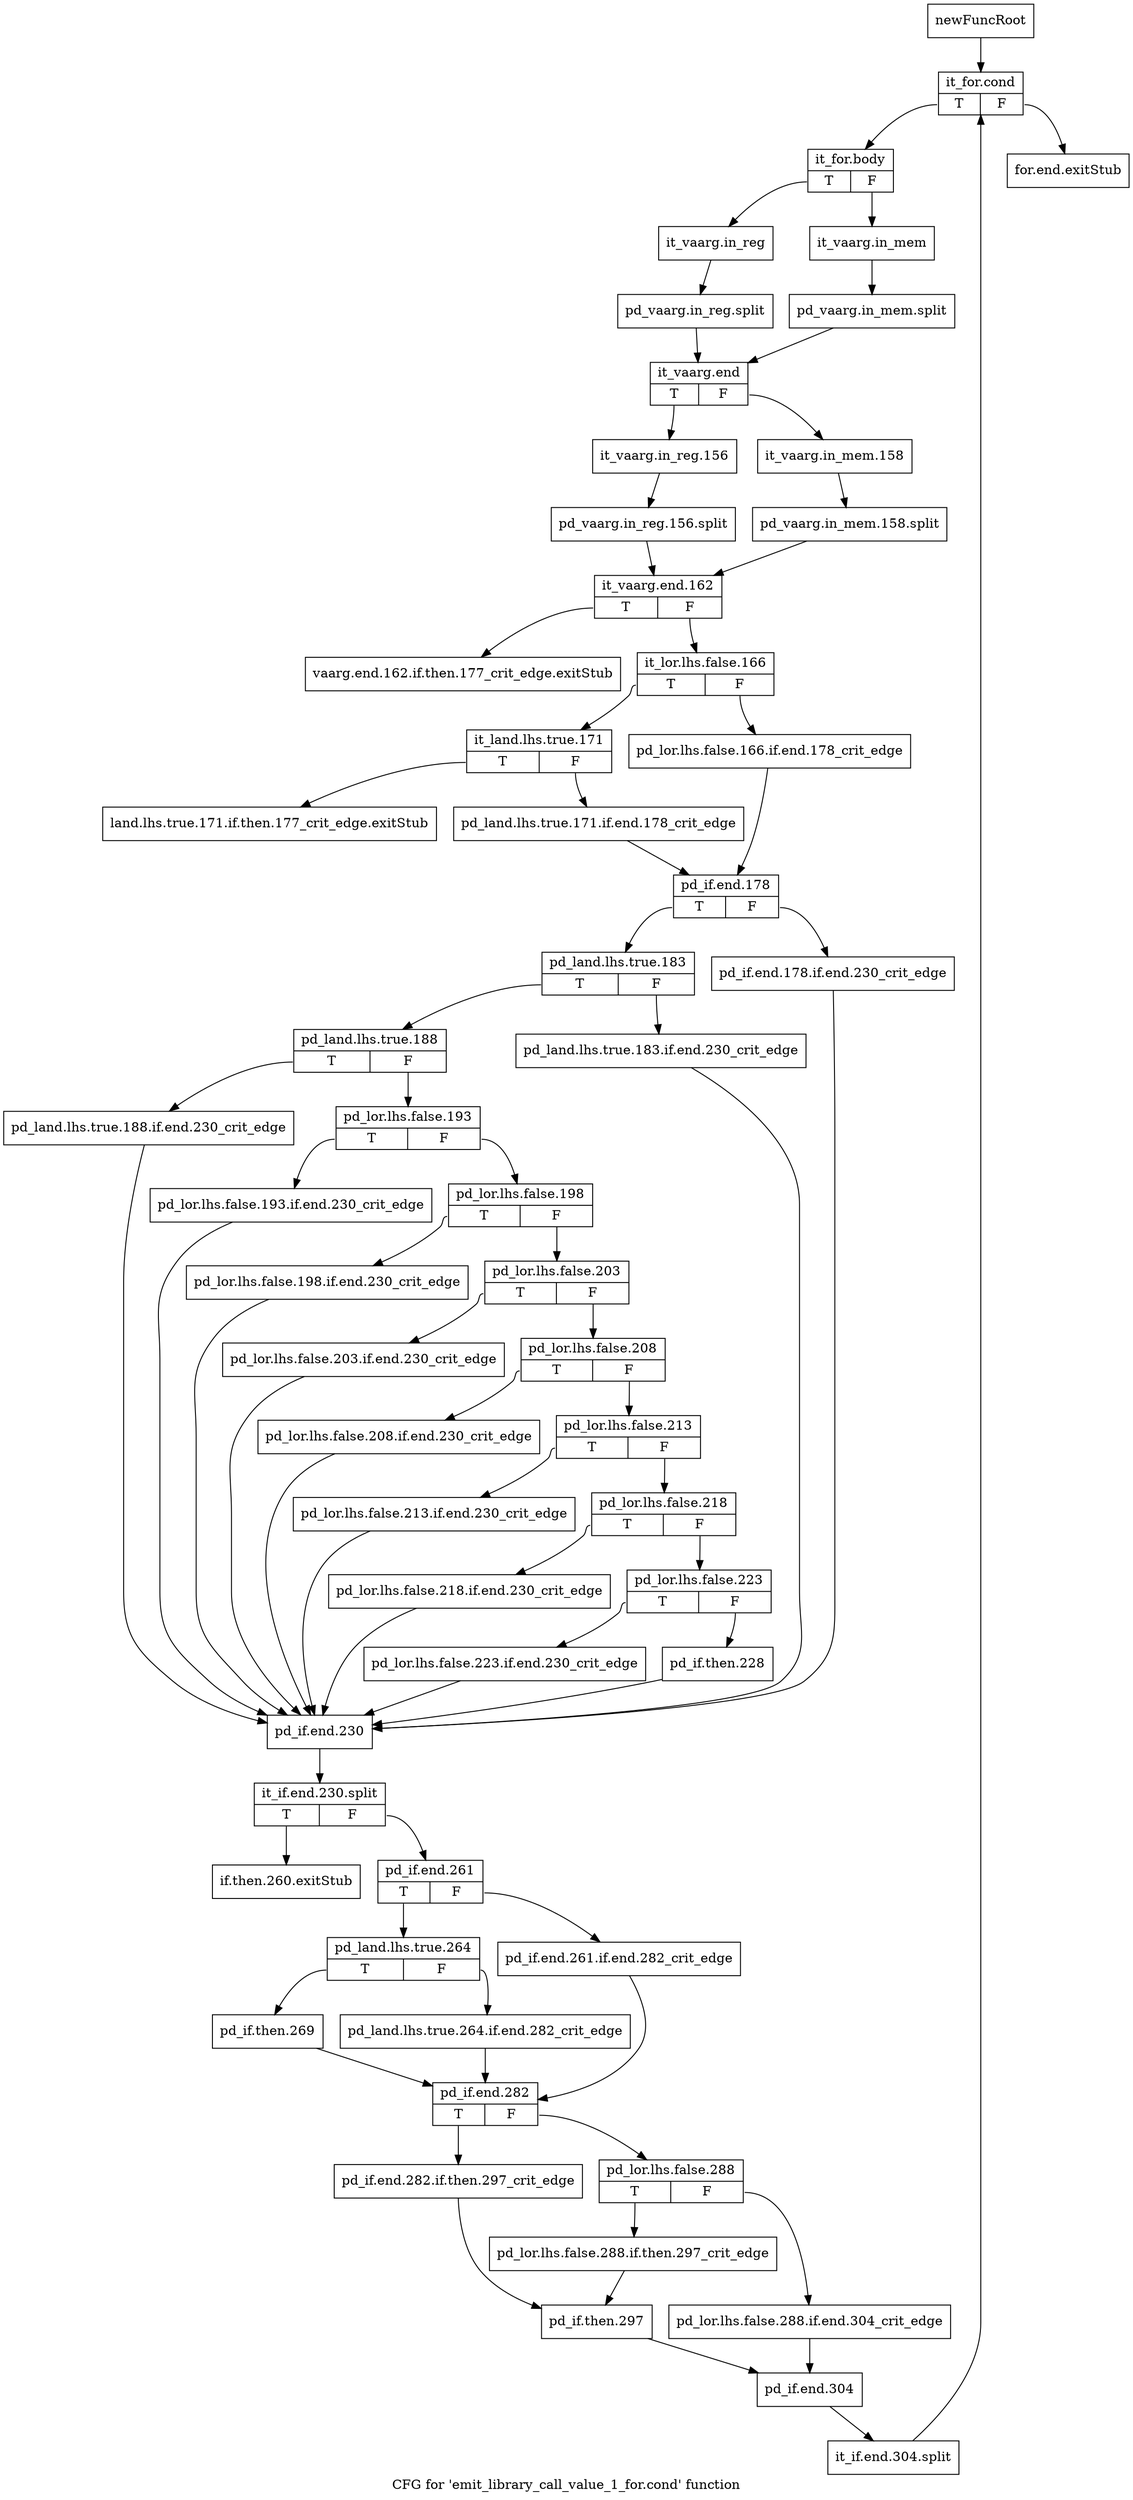 digraph "CFG for 'emit_library_call_value_1_for.cond' function" {
	label="CFG for 'emit_library_call_value_1_for.cond' function";

	Node0x7a87690 [shape=record,label="{newFuncRoot}"];
	Node0x7a87690 -> Node0x7a9c3f0;
	Node0x7a9c2b0 [shape=record,label="{for.end.exitStub}"];
	Node0x7a9c300 [shape=record,label="{vaarg.end.162.if.then.177_crit_edge.exitStub}"];
	Node0x7a9c350 [shape=record,label="{land.lhs.true.171.if.then.177_crit_edge.exitStub}"];
	Node0x7a9c3a0 [shape=record,label="{if.then.260.exitStub}"];
	Node0x7a9c3f0 [shape=record,label="{it_for.cond|{<s0>T|<s1>F}}"];
	Node0x7a9c3f0:s0 -> Node0x7a9c440;
	Node0x7a9c3f0:s1 -> Node0x7a9c2b0;
	Node0x7a9c440 [shape=record,label="{it_for.body|{<s0>T|<s1>F}}"];
	Node0x7a9c440:s0 -> Node0x7a9c4e0;
	Node0x7a9c440:s1 -> Node0x7a9c490;
	Node0x7a9c490 [shape=record,label="{it_vaarg.in_mem}"];
	Node0x7a9c490 -> Node0xf0aa270;
	Node0xf0aa270 [shape=record,label="{pd_vaarg.in_mem.split}"];
	Node0xf0aa270 -> Node0x7a9c530;
	Node0x7a9c4e0 [shape=record,label="{it_vaarg.in_reg}"];
	Node0x7a9c4e0 -> Node0xf0aa400;
	Node0xf0aa400 [shape=record,label="{pd_vaarg.in_reg.split}"];
	Node0xf0aa400 -> Node0x7a9c530;
	Node0x7a9c530 [shape=record,label="{it_vaarg.end|{<s0>T|<s1>F}}"];
	Node0x7a9c530:s0 -> Node0x7a9c5d0;
	Node0x7a9c530:s1 -> Node0x7a9c580;
	Node0x7a9c580 [shape=record,label="{it_vaarg.in_mem.158}"];
	Node0x7a9c580 -> Node0xf09f2d0;
	Node0xf09f2d0 [shape=record,label="{pd_vaarg.in_mem.158.split}"];
	Node0xf09f2d0 -> Node0x7a9c620;
	Node0x7a9c5d0 [shape=record,label="{it_vaarg.in_reg.156}"];
	Node0x7a9c5d0 -> Node0xf1a3c50;
	Node0xf1a3c50 [shape=record,label="{pd_vaarg.in_reg.156.split}"];
	Node0xf1a3c50 -> Node0x7a9c620;
	Node0x7a9c620 [shape=record,label="{it_vaarg.end.162|{<s0>T|<s1>F}}"];
	Node0x7a9c620:s0 -> Node0x7a9c300;
	Node0x7a9c620:s1 -> Node0x7a9c670;
	Node0x7a9c670 [shape=record,label="{it_lor.lhs.false.166|{<s0>T|<s1>F}}"];
	Node0x7a9c670:s0 -> Node0x7a9c710;
	Node0x7a9c670:s1 -> Node0x7a9c6c0;
	Node0x7a9c6c0 [shape=record,label="{pd_lor.lhs.false.166.if.end.178_crit_edge}"];
	Node0x7a9c6c0 -> Node0x7a9c7b0;
	Node0x7a9c710 [shape=record,label="{it_land.lhs.true.171|{<s0>T|<s1>F}}"];
	Node0x7a9c710:s0 -> Node0x7a9c350;
	Node0x7a9c710:s1 -> Node0x7a9c760;
	Node0x7a9c760 [shape=record,label="{pd_land.lhs.true.171.if.end.178_crit_edge}"];
	Node0x7a9c760 -> Node0x7a9c7b0;
	Node0x7a9c7b0 [shape=record,label="{pd_if.end.178|{<s0>T|<s1>F}}"];
	Node0x7a9c7b0:s0 -> Node0x7a9c850;
	Node0x7a9c7b0:s1 -> Node0x7a9c800;
	Node0x7a9c800 [shape=record,label="{pd_if.end.178.if.end.230_crit_edge}"];
	Node0x7a9c800 -> Node0x7a9ce40;
	Node0x7a9c850 [shape=record,label="{pd_land.lhs.true.183|{<s0>T|<s1>F}}"];
	Node0x7a9c850:s0 -> Node0x7a9c8f0;
	Node0x7a9c850:s1 -> Node0x7a9c8a0;
	Node0x7a9c8a0 [shape=record,label="{pd_land.lhs.true.183.if.end.230_crit_edge}"];
	Node0x7a9c8a0 -> Node0x7a9ce40;
	Node0x7a9c8f0 [shape=record,label="{pd_land.lhs.true.188|{<s0>T|<s1>F}}"];
	Node0x7a9c8f0:s0 -> Node0x7a9cdf0;
	Node0x7a9c8f0:s1 -> Node0x7a9c940;
	Node0x7a9c940 [shape=record,label="{pd_lor.lhs.false.193|{<s0>T|<s1>F}}"];
	Node0x7a9c940:s0 -> Node0x7a9cda0;
	Node0x7a9c940:s1 -> Node0x7a9c990;
	Node0x7a9c990 [shape=record,label="{pd_lor.lhs.false.198|{<s0>T|<s1>F}}"];
	Node0x7a9c990:s0 -> Node0x7a9cd50;
	Node0x7a9c990:s1 -> Node0x7a9c9e0;
	Node0x7a9c9e0 [shape=record,label="{pd_lor.lhs.false.203|{<s0>T|<s1>F}}"];
	Node0x7a9c9e0:s0 -> Node0x7a9cd00;
	Node0x7a9c9e0:s1 -> Node0x7a9ca30;
	Node0x7a9ca30 [shape=record,label="{pd_lor.lhs.false.208|{<s0>T|<s1>F}}"];
	Node0x7a9ca30:s0 -> Node0x7a9ccb0;
	Node0x7a9ca30:s1 -> Node0x7a9ca80;
	Node0x7a9ca80 [shape=record,label="{pd_lor.lhs.false.213|{<s0>T|<s1>F}}"];
	Node0x7a9ca80:s0 -> Node0x7a9cc60;
	Node0x7a9ca80:s1 -> Node0x7a9cad0;
	Node0x7a9cad0 [shape=record,label="{pd_lor.lhs.false.218|{<s0>T|<s1>F}}"];
	Node0x7a9cad0:s0 -> Node0x7a9cc10;
	Node0x7a9cad0:s1 -> Node0x7a9cb20;
	Node0x7a9cb20 [shape=record,label="{pd_lor.lhs.false.223|{<s0>T|<s1>F}}"];
	Node0x7a9cb20:s0 -> Node0x7a9cbc0;
	Node0x7a9cb20:s1 -> Node0x7a9cb70;
	Node0x7a9cb70 [shape=record,label="{pd_if.then.228}"];
	Node0x7a9cb70 -> Node0x7a9ce40;
	Node0x7a9cbc0 [shape=record,label="{pd_lor.lhs.false.223.if.end.230_crit_edge}"];
	Node0x7a9cbc0 -> Node0x7a9ce40;
	Node0x7a9cc10 [shape=record,label="{pd_lor.lhs.false.218.if.end.230_crit_edge}"];
	Node0x7a9cc10 -> Node0x7a9ce40;
	Node0x7a9cc60 [shape=record,label="{pd_lor.lhs.false.213.if.end.230_crit_edge}"];
	Node0x7a9cc60 -> Node0x7a9ce40;
	Node0x7a9ccb0 [shape=record,label="{pd_lor.lhs.false.208.if.end.230_crit_edge}"];
	Node0x7a9ccb0 -> Node0x7a9ce40;
	Node0x7a9cd00 [shape=record,label="{pd_lor.lhs.false.203.if.end.230_crit_edge}"];
	Node0x7a9cd00 -> Node0x7a9ce40;
	Node0x7a9cd50 [shape=record,label="{pd_lor.lhs.false.198.if.end.230_crit_edge}"];
	Node0x7a9cd50 -> Node0x7a9ce40;
	Node0x7a9cda0 [shape=record,label="{pd_lor.lhs.false.193.if.end.230_crit_edge}"];
	Node0x7a9cda0 -> Node0x7a9ce40;
	Node0x7a9cdf0 [shape=record,label="{pd_land.lhs.true.188.if.end.230_crit_edge}"];
	Node0x7a9cdf0 -> Node0x7a9ce40;
	Node0x7a9ce40 [shape=record,label="{pd_if.end.230}"];
	Node0x7a9ce40 -> Node0xf0aa1d0;
	Node0xf0aa1d0 [shape=record,label="{it_if.end.230.split|{<s0>T|<s1>F}}"];
	Node0xf0aa1d0:s0 -> Node0x7a9c3a0;
	Node0xf0aa1d0:s1 -> Node0x7a9ce90;
	Node0x7a9ce90 [shape=record,label="{pd_if.end.261|{<s0>T|<s1>F}}"];
	Node0x7a9ce90:s0 -> Node0x7a9cf30;
	Node0x7a9ce90:s1 -> Node0x7a9cee0;
	Node0x7a9cee0 [shape=record,label="{pd_if.end.261.if.end.282_crit_edge}"];
	Node0x7a9cee0 -> Node0x7a9d020;
	Node0x7a9cf30 [shape=record,label="{pd_land.lhs.true.264|{<s0>T|<s1>F}}"];
	Node0x7a9cf30:s0 -> Node0x7a9cfd0;
	Node0x7a9cf30:s1 -> Node0x7a9cf80;
	Node0x7a9cf80 [shape=record,label="{pd_land.lhs.true.264.if.end.282_crit_edge}"];
	Node0x7a9cf80 -> Node0x7a9d020;
	Node0x7a9cfd0 [shape=record,label="{pd_if.then.269}"];
	Node0x7a9cfd0 -> Node0x7a9d020;
	Node0x7a9d020 [shape=record,label="{pd_if.end.282|{<s0>T|<s1>F}}"];
	Node0x7a9d020:s0 -> Node0x7a9d160;
	Node0x7a9d020:s1 -> Node0x7a9d070;
	Node0x7a9d070 [shape=record,label="{pd_lor.lhs.false.288|{<s0>T|<s1>F}}"];
	Node0x7a9d070:s0 -> Node0x7a9d110;
	Node0x7a9d070:s1 -> Node0x7a9d0c0;
	Node0x7a9d0c0 [shape=record,label="{pd_lor.lhs.false.288.if.end.304_crit_edge}"];
	Node0x7a9d0c0 -> Node0x7a9d200;
	Node0x7a9d110 [shape=record,label="{pd_lor.lhs.false.288.if.then.297_crit_edge}"];
	Node0x7a9d110 -> Node0x7a9d1b0;
	Node0x7a9d160 [shape=record,label="{pd_if.end.282.if.then.297_crit_edge}"];
	Node0x7a9d160 -> Node0x7a9d1b0;
	Node0x7a9d1b0 [shape=record,label="{pd_if.then.297}"];
	Node0x7a9d1b0 -> Node0x7a9d200;
	Node0x7a9d200 [shape=record,label="{pd_if.end.304}"];
	Node0x7a9d200 -> Node0xf0aa220;
	Node0xf0aa220 [shape=record,label="{it_if.end.304.split}"];
	Node0xf0aa220 -> Node0x7a9c3f0;
}
